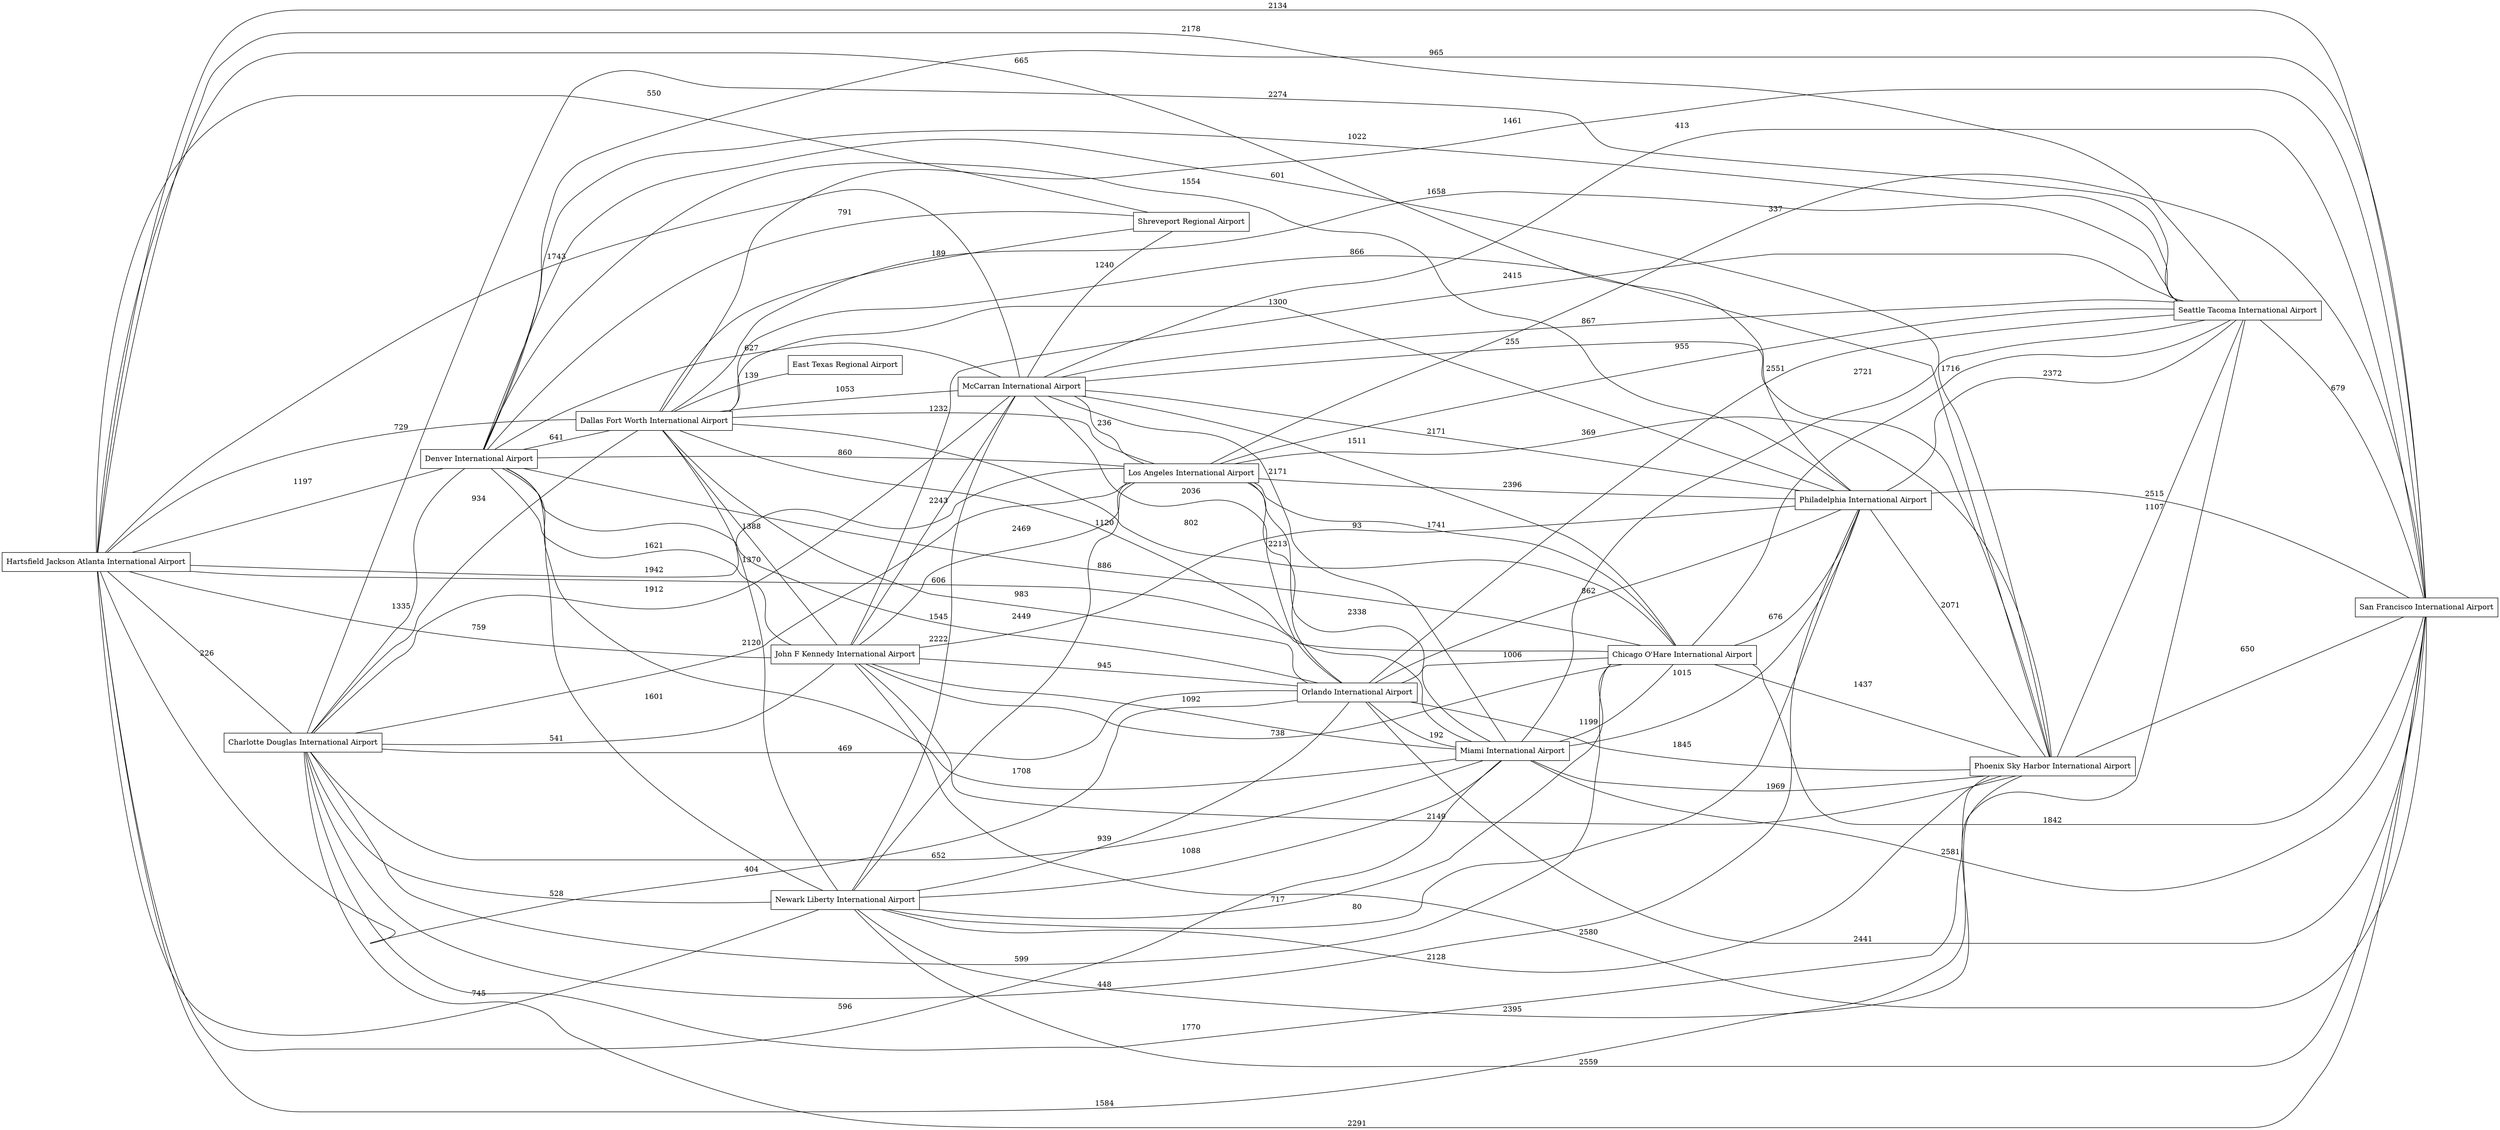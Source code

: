 graph airports {
    ATL [label = "Hartsfield Jackson Atlanta International Airport", shape = "box"];
    CLT [label = "Charlotte Douglas International Airport", shape = "box"];
    DEN [label = "Denver International Airport", shape = "box"];
    DFW [label = "Dallas Fort Worth International Airport", shape = "box"];
    EWR [label = "Newark Liberty International Airport", shape = "box"];
    GGG [label = "East Texas Regional Airport", shape = "box"];
    JFK [label = "John F Kennedy International Airport", shape = "box"];
    LAS [label = "McCarran International Airport", shape = "box"];
    LAX [label = "Los Angeles International Airport", shape = "box"];
    MCO [label = "Orlando International Airport", shape = "box"];
    MIA [label = "Miami International Airport", shape = "box"];
    ORD [label = "Chicago O'Hare International Airport", shape = "box"];
    PHL [label = "Philadelphia International Airport", shape = "box"];
    PHX [label = "Phoenix Sky Harbor International Airport", shape = "box"];
    SEA [label = "Seattle Tacoma International Airport", shape = "box"];
    SFO [label = "San Francisco International Airport", shape = "box"];
    SHV [label = "Shreveport Regional Airport", shape = "box"];
    
    ATL -- CLT [label = "226"];
    ATL -- DEN [label = "1197"];
    ATL -- DFW [label = "729"];
    ATL -- EWR [label = "745"];
    ATL -- JFK [label = "759"];
    ATL -- LAS [label = "1743"];
    ATL -- LAX [label = "1942"];
    ATL -- MCO [label = "404"];
    ATL -- MIA [label = "596"];
    ATL -- ORD [label = "606"];
    ATL -- PHL [label = "665"];
    ATL -- PHX [label = "1584"];
    ATL -- SEA [label = "2178"];
    ATL -- SFO [label = "2134"];
    ATL -- SHV [label = "550"];
    CLT -- DEN [label = "1335"];
    CLT -- DFW [label = "934"];
    CLT -- EWR [label = "528"];
    CLT -- JFK [label = "541"];
    CLT -- LAS [label = "1912"];
    CLT -- LAX [label = "2120"];
    CLT -- MCO [label = "469"];
    CLT -- MIA [label = "652"];
    CLT -- ORD [label = "599"];
    CLT -- PHL [label = "448"];
    CLT -- PHX [label = "1770"];
    CLT -- SEA [label = "2274"];
    CLT -- SFO [label = "2291"];
    DEN -- DFW [label = "641"];
    DEN -- EWR [label = "1601"];
    DEN -- JFK [label = "1621"];
    DEN -- LAS [label = "627"];
    DEN -- LAX [label = "860"];
    DEN -- MCO [label = "1545"];
    DEN -- MIA [label = "1708"];
    DEN -- ORD [label = "886"];
    DEN -- PHL [label = "1554"];
    DEN -- PHX [label = "601"];
    DEN -- SEA [label = "1022"];
    DEN -- SFO [label = "965"];
    DEN -- SHV [label = "791"];
    DFW -- EWR [label = "1370"];
    DFW -- GGG [label = "139"];
    DFW -- JFK [label = "1388"];
    DFW -- LAS [label = "1053"];
    DFW -- LAX [label = "1232"];
    DFW -- MCO [label = "983"];
    DFW -- MIA [label = "1120"];
    DFW -- ORD [label = "802"];
    DFW -- PHL [label = "1300"];
    DFW -- PHX [label = "866"];
    DFW -- SEA [label = "1658"];
    DFW -- SFO [label = "1461"];
    DFW -- SHV [label = "189"];
    EWR -- LAS [label = "2222"];
    EWR -- LAX [label = "2449"];
    EWR -- MCO [label = "939"];
    EWR -- MIA [label = "1088"];
    EWR -- ORD [label = "717"];
    EWR -- PHL [label = "80"];
    EWR -- PHX [label = "2128"];
    EWR -- SEA [label = "2395"];
    EWR -- SFO [label = "2559"];
    JFK -- LAS [label = "2243"];
    JFK -- LAX [label = "2469"];
    JFK -- MCO [label = "945"];
    JFK -- MIA [label = "1092"];
    JFK -- ORD [label = "738"];
    JFK -- PHL [label = "93"];
    JFK -- PHX [label = "2149"];
    JFK -- SEA [label = "2415"];
    JFK -- SFO [label = "2580"];
    LAS -- LAX [label = "236"];
    LAS -- MCO [label = "2036"];
    LAS -- MIA [label = "2171"];
    LAS -- ORD [label = "1511"];
    LAS -- PHL [label = "2171"];
    LAS -- PHX [label = "255"];
    LAS -- SEA [label = "867"];
    LAS -- SFO [label = "413"];
    LAS -- SHV [label = "1240"];
    LAX -- MCO [label = "2213"];
    LAX -- MIA [label = "2338"];
    LAX -- ORD [label = "1741"];
    LAX -- PHL [label = "2396"];
    LAX -- PHX [label = "369"];
    LAX -- SEA [label = "955"];
    LAX -- SFO [label = "337"];
    MCO -- MIA [label = "192"];
    MCO -- ORD [label = "1006"];
    MCO -- PHL [label = "862"];
    MCO -- PHX [label = "1845"];
    MCO -- SEA [label = "2551"];
    MCO -- SFO [label = "2441"];
    MIA -- ORD [label = "1199"];
    MIA -- PHL [label = "1015"];
    MIA -- PHX [label = "1969"];
    MIA -- SEA [label = "2721"];
    MIA -- SFO [label = "2581"];
    ORD -- PHL [label = "676"];
    ORD -- PHX [label = "1437"];
    ORD -- SEA [label = "1716"];
    ORD -- SFO [label = "1842"];
    PHL -- PHX [label = "2071"];
    PHL -- SEA [label = "2372"];
    PHL -- SFO [label = "2515"];
    PHX -- SEA [label = "1107"];
    PHX -- SFO [label = "650"];
    SEA -- SFO [label = "679"];
    
    rankdir = "LR";
}